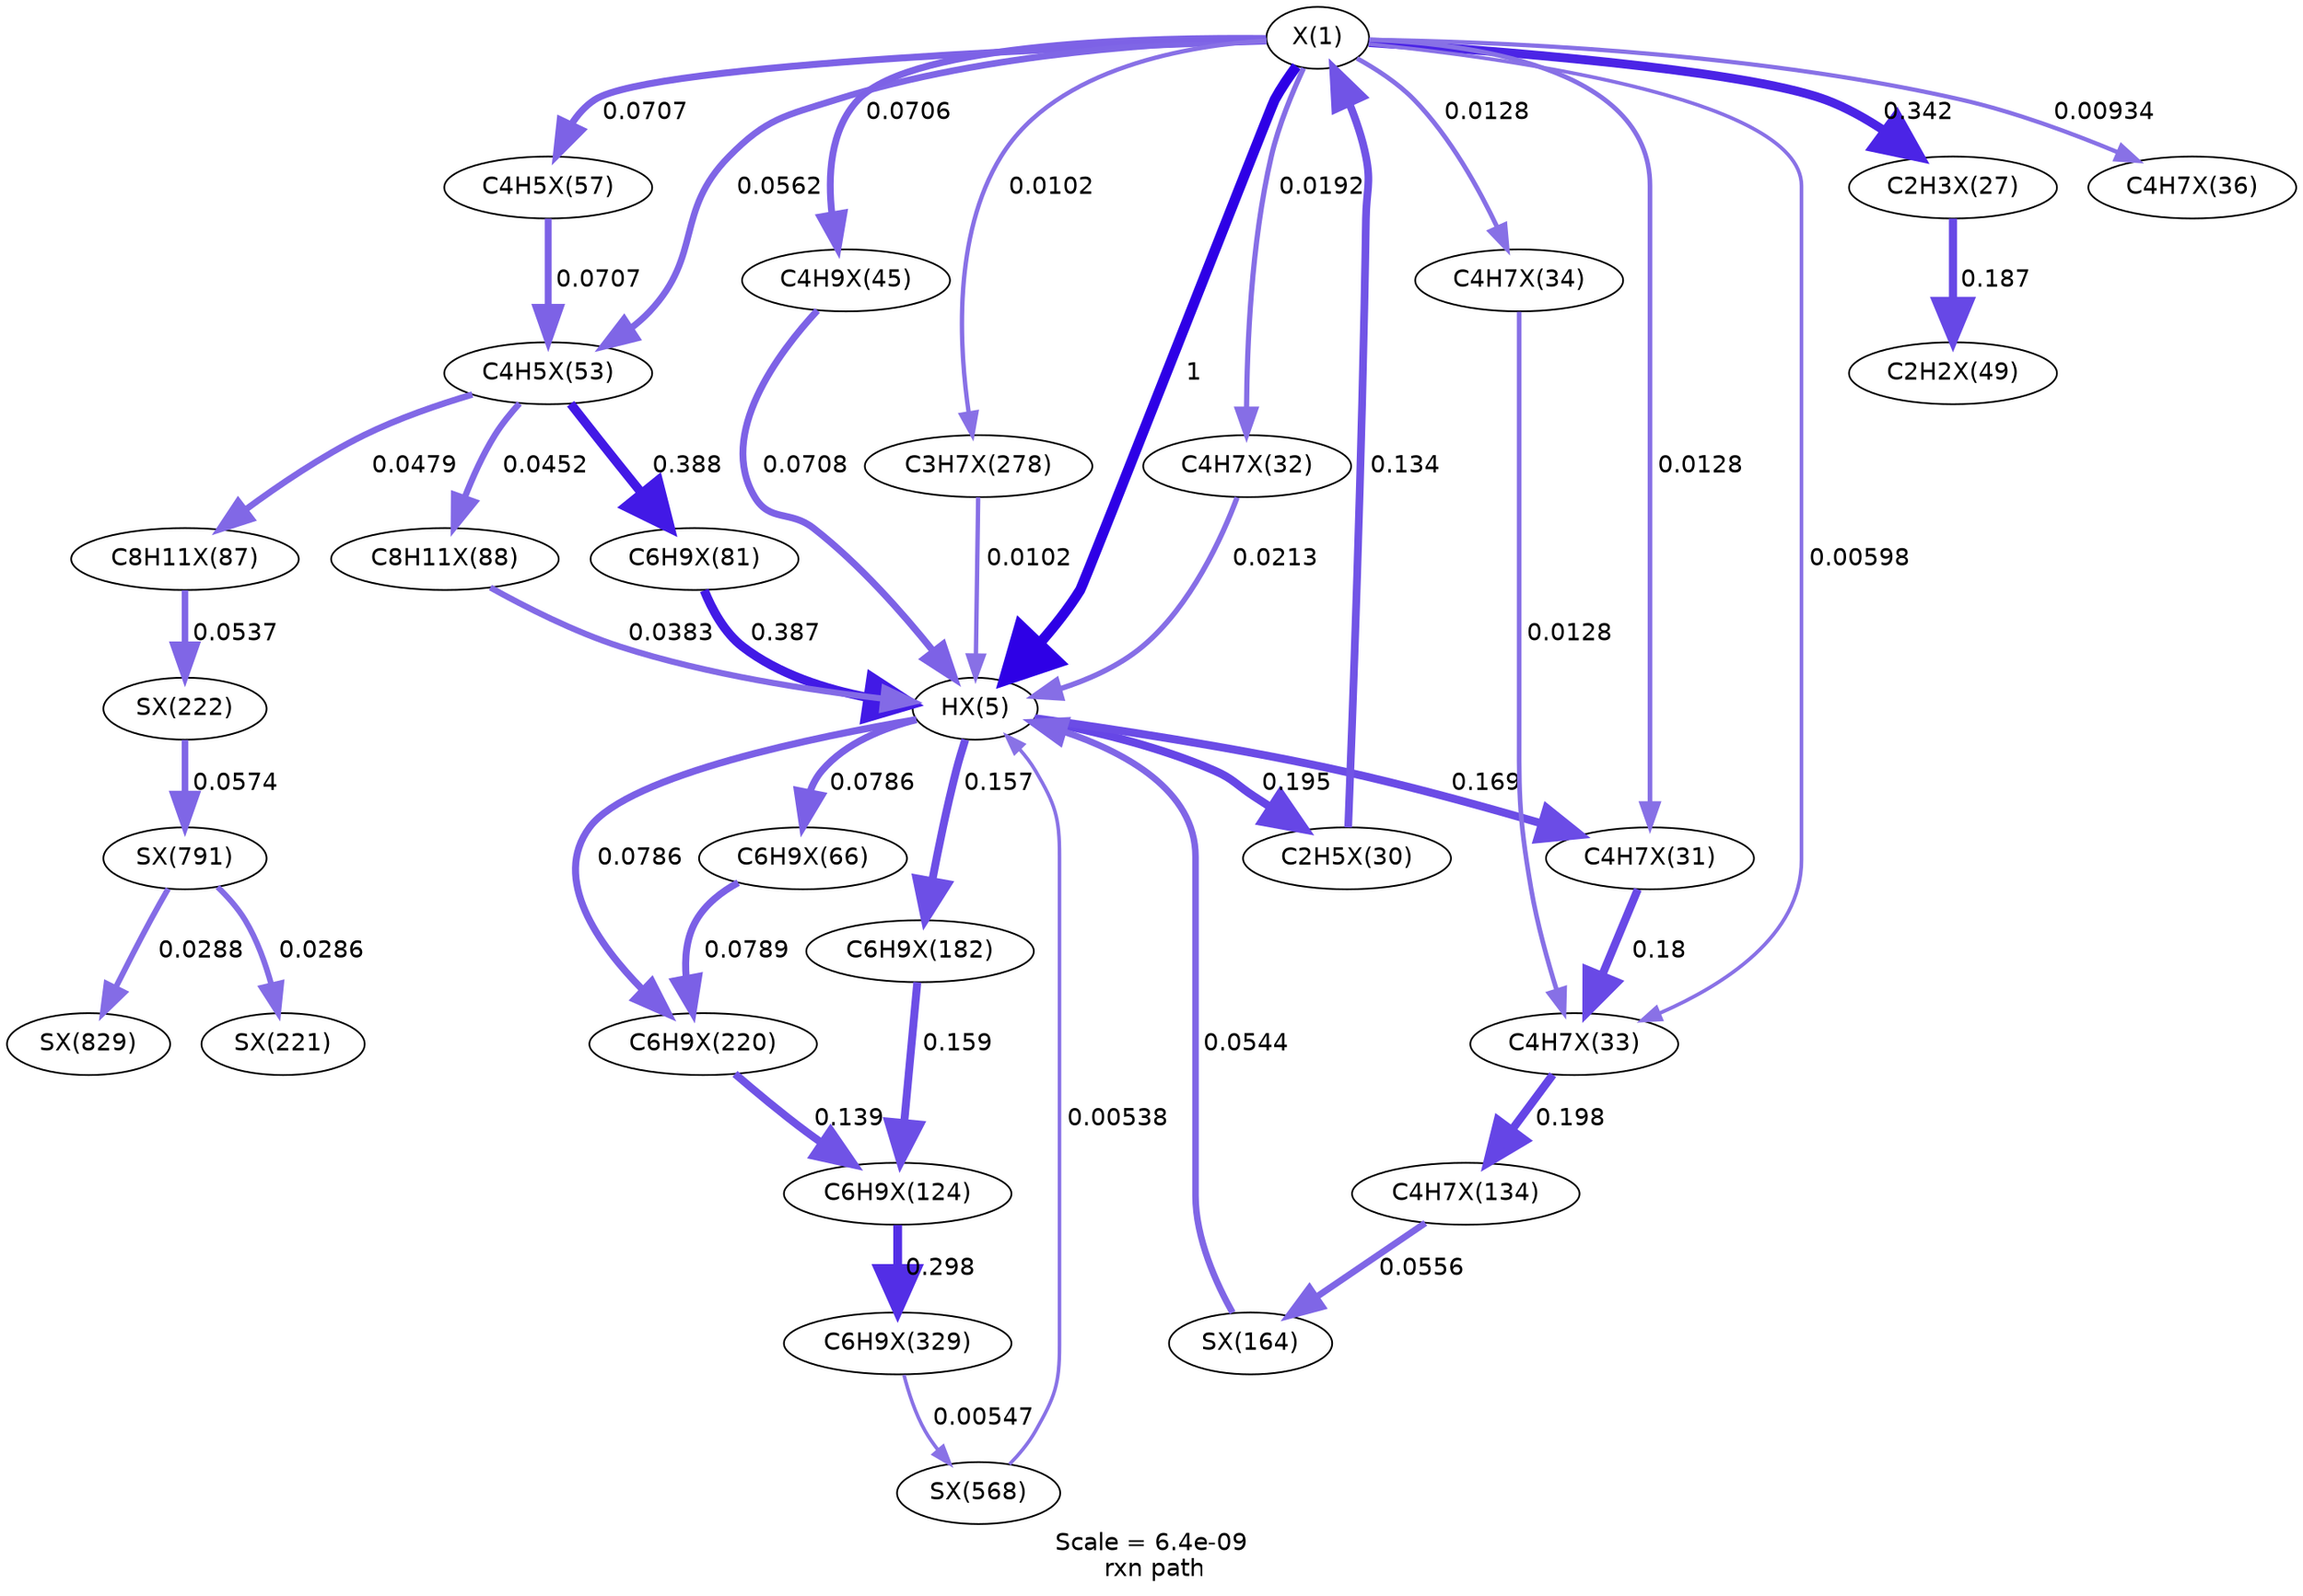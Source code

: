 digraph reaction_paths {
center=1;
s54 -> s55[fontname="Helvetica", style="setlinewidth(6)", arrowsize=3, color="0.7, 1.5, 0.9"
, label=" 1"];
s54 -> s56[fontname="Helvetica", style="setlinewidth(5.19)", arrowsize=2.6, color="0.7, 0.842, 0.9"
, label=" 0.342"];
s54 -> s70[fontname="Helvetica", style="setlinewidth(4)", arrowsize=2, color="0.7, 0.571, 0.9"
, label=" 0.0707"];
s54 -> s69[fontname="Helvetica", style="setlinewidth(3.83)", arrowsize=1.91, color="0.7, 0.556, 0.9"
, label=" 0.0562"];
s57 -> s54[fontname="Helvetica", style="setlinewidth(4.48)", arrowsize=2.24, color="0.7, 0.634, 0.9"
, label=" 0.134"];
s54 -> s59[fontname="Helvetica", style="setlinewidth(3.02)", arrowsize=1.51, color="0.7, 0.519, 0.9"
, label=" 0.0192"];
s54 -> s58[fontname="Helvetica", style="setlinewidth(2.71)", arrowsize=1.36, color="0.7, 0.513, 0.9"
, label=" 0.0128"];
s54 -> s60[fontname="Helvetica", style="setlinewidth(2.13)", arrowsize=1.07, color="0.7, 0.506, 0.9"
, label=" 0.00598"];
s54 -> s61[fontname="Helvetica", style="setlinewidth(2.71)", arrowsize=1.36, color="0.7, 0.513, 0.9"
, label=" 0.0128"];
s54 -> s65[fontname="Helvetica", style="setlinewidth(4)", arrowsize=2, color="0.7, 0.571, 0.9"
, label=" 0.0706"];
s54 -> s88[fontname="Helvetica", style="setlinewidth(2.54)", arrowsize=1.27, color="0.7, 0.51, 0.9"
, label=" 0.0102"];
s54 -> s62[fontname="Helvetica", style="setlinewidth(2.47)", arrowsize=1.24, color="0.7, 0.509, 0.9"
, label=" 0.00934"];
s55 -> s57[fontname="Helvetica", style="setlinewidth(4.76)", arrowsize=2.38, color="0.7, 0.695, 0.9"
, label=" 0.195"];
s59 -> s55[fontname="Helvetica", style="setlinewidth(3.09)", arrowsize=1.55, color="0.7, 0.521, 0.9"
, label=" 0.0213"];
s55 -> s58[fontname="Helvetica", style="setlinewidth(4.66)", arrowsize=2.33, color="0.7, 0.669, 0.9"
, label=" 0.169"];
s72 -> s55[fontname="Helvetica", style="setlinewidth(5.28)", arrowsize=2.64, color="0.7, 0.887, 0.9"
, label=" 0.387"];
s65 -> s55[fontname="Helvetica", style="setlinewidth(4)", arrowsize=2, color="0.7, 0.571, 0.9"
, label=" 0.0708"];
s80 -> s55[fontname="Helvetica", style="setlinewidth(3.8)", arrowsize=1.9, color="0.7, 0.554, 0.9"
, label=" 0.0544"];
s55 -> s83[fontname="Helvetica", style="setlinewidth(4.6)", arrowsize=2.3, color="0.7, 0.657, 0.9"
, label=" 0.157"];
s55 -> s85[fontname="Helvetica", style="setlinewidth(4.08)", arrowsize=2.04, color="0.7, 0.579, 0.9"
, label=" 0.0786"];
s55 -> s71[fontname="Helvetica", style="setlinewidth(4.08)", arrowsize=2.04, color="0.7, 0.579, 0.9"
, label=" 0.0786"];
s74 -> s55[fontname="Helvetica", style="setlinewidth(3.54)", arrowsize=1.77, color="0.7, 0.538, 0.9"
, label=" 0.0383"];
s100 -> s55[fontname="Helvetica", style="setlinewidth(2.06)", arrowsize=1.03, color="0.7, 0.505, 0.9"
, label=" 0.00538"];
s88 -> s55[fontname="Helvetica", style="setlinewidth(2.54)", arrowsize=1.27, color="0.7, 0.51, 0.9"
, label=" 0.0102"];
s56 -> s66[fontname="Helvetica", style="setlinewidth(4.74)", arrowsize=2.37, color="0.7, 0.687, 0.9"
, label=" 0.187"];
s70 -> s69[fontname="Helvetica", style="setlinewidth(4)", arrowsize=2, color="0.7, 0.571, 0.9"
, label=" 0.0707"];
s69 -> s72[fontname="Helvetica", style="setlinewidth(5.29)", arrowsize=2.64, color="0.7, 0.888, 0.9"
, label=" 0.388"];
s69 -> s74[fontname="Helvetica", style="setlinewidth(3.66)", arrowsize=1.83, color="0.7, 0.545, 0.9"
, label=" 0.0452"];
s69 -> s73[fontname="Helvetica", style="setlinewidth(3.71)", arrowsize=1.85, color="0.7, 0.548, 0.9"
, label=" 0.0479"];
s58 -> s60[fontname="Helvetica", style="setlinewidth(4.7)", arrowsize=2.35, color="0.7, 0.68, 0.9"
, label=" 0.18"];
s61 -> s60[fontname="Helvetica", style="setlinewidth(2.71)", arrowsize=1.35, color="0.7, 0.513, 0.9"
, label=" 0.0128"];
s60 -> s77[fontname="Helvetica", style="setlinewidth(4.78)", arrowsize=2.39, color="0.7, 0.698, 0.9"
, label=" 0.198"];
s77 -> s80[fontname="Helvetica", style="setlinewidth(3.82)", arrowsize=1.91, color="0.7, 0.556, 0.9"
, label=" 0.0556"];
s83 -> s76[fontname="Helvetica", style="setlinewidth(4.61)", arrowsize=2.3, color="0.7, 0.659, 0.9"
, label=" 0.159"];
s85 -> s76[fontname="Helvetica", style="setlinewidth(4.51)", arrowsize=2.26, color="0.7, 0.639, 0.9"
, label=" 0.139"];
s76 -> s90[fontname="Helvetica", style="setlinewidth(5.09)", arrowsize=2.54, color="0.7, 0.798, 0.9"
, label=" 0.298"];
s71 -> s85[fontname="Helvetica", style="setlinewidth(4.08)", arrowsize=2.04, color="0.7, 0.579, 0.9"
, label=" 0.0789"];
s90 -> s100[fontname="Helvetica", style="setlinewidth(2.07)", arrowsize=1.03, color="0.7, 0.505, 0.9"
, label=" 0.00547"];
s73 -> s87[fontname="Helvetica", style="setlinewidth(3.79)", arrowsize=1.9, color="0.7, 0.554, 0.9"
, label=" 0.0537"];
s87 -> s102[fontname="Helvetica", style="setlinewidth(3.84)", arrowsize=1.92, color="0.7, 0.557, 0.9"
, label=" 0.0574"];
s102 -> s86[fontname="Helvetica", style="setlinewidth(3.32)", arrowsize=1.66, color="0.7, 0.529, 0.9"
, label=" 0.0286"];
s102 -> s105[fontname="Helvetica", style="setlinewidth(3.32)", arrowsize=1.66, color="0.7, 0.529, 0.9"
, label=" 0.0288"];
s54 [ fontname="Helvetica", label="X(1)"];
s55 [ fontname="Helvetica", label="HX(5)"];
s56 [ fontname="Helvetica", label="C2H3X(27)"];
s57 [ fontname="Helvetica", label="C2H5X(30)"];
s58 [ fontname="Helvetica", label="C4H7X(31)"];
s59 [ fontname="Helvetica", label="C4H7X(32)"];
s60 [ fontname="Helvetica", label="C4H7X(33)"];
s61 [ fontname="Helvetica", label="C4H7X(34)"];
s62 [ fontname="Helvetica", label="C4H7X(36)"];
s65 [ fontname="Helvetica", label="C4H9X(45)"];
s66 [ fontname="Helvetica", label="C2H2X(49)"];
s69 [ fontname="Helvetica", label="C4H5X(53)"];
s70 [ fontname="Helvetica", label="C4H5X(57)"];
s71 [ fontname="Helvetica", label="C6H9X(66)"];
s72 [ fontname="Helvetica", label="C6H9X(81)"];
s73 [ fontname="Helvetica", label="C8H11X(87)"];
s74 [ fontname="Helvetica", label="C8H11X(88)"];
s76 [ fontname="Helvetica", label="C6H9X(124)"];
s77 [ fontname="Helvetica", label="C4H7X(134)"];
s80 [ fontname="Helvetica", label="SX(164)"];
s83 [ fontname="Helvetica", label="C6H9X(182)"];
s85 [ fontname="Helvetica", label="C6H9X(220)"];
s86 [ fontname="Helvetica", label="SX(221)"];
s87 [ fontname="Helvetica", label="SX(222)"];
s88 [ fontname="Helvetica", label="C3H7X(278)"];
s90 [ fontname="Helvetica", label="C6H9X(329)"];
s100 [ fontname="Helvetica", label="SX(568)"];
s102 [ fontname="Helvetica", label="SX(791)"];
s105 [ fontname="Helvetica", label="SX(829)"];
 label = "Scale = 6.4e-09\l rxn path";
 fontname = "Helvetica";
}
